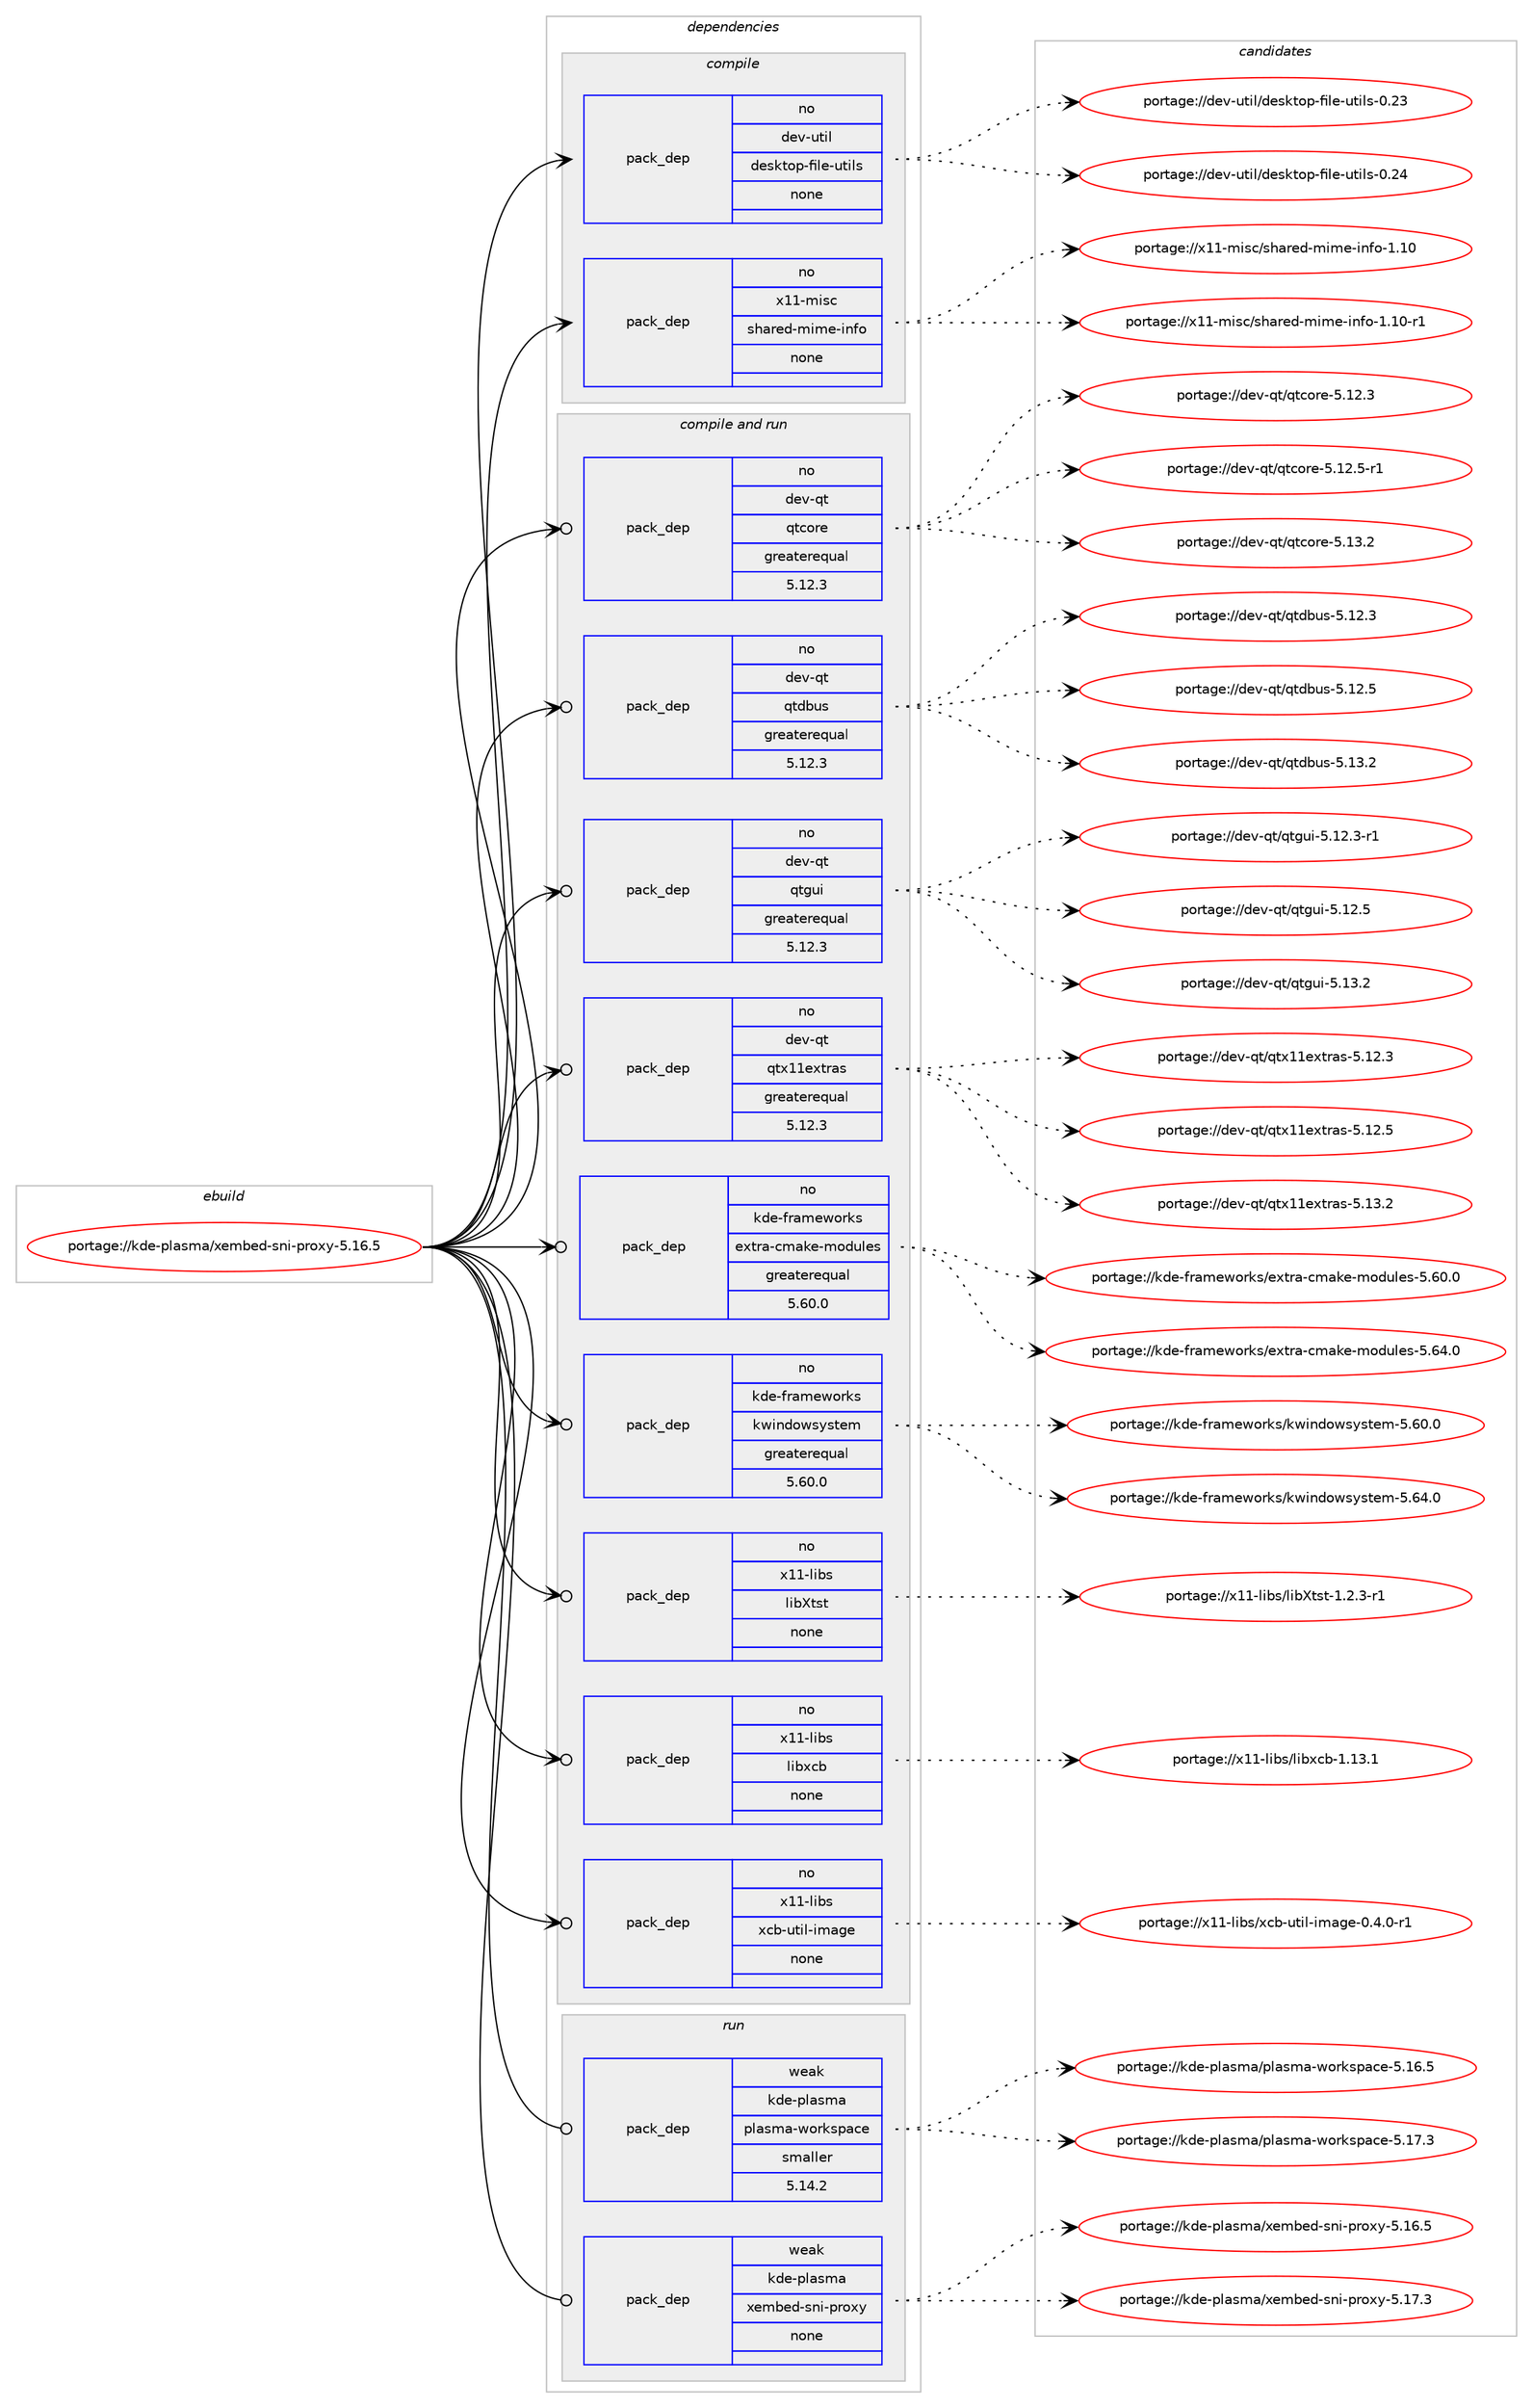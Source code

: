 digraph prolog {

# *************
# Graph options
# *************

newrank=true;
concentrate=true;
compound=true;
graph [rankdir=LR,fontname=Helvetica,fontsize=10,ranksep=1.5];#, ranksep=2.5, nodesep=0.2];
edge  [arrowhead=vee];
node  [fontname=Helvetica,fontsize=10];

# **********
# The ebuild
# **********

subgraph cluster_leftcol {
color=gray;
rank=same;
label=<<i>ebuild</i>>;
id [label="portage://kde-plasma/xembed-sni-proxy-5.16.5", color=red, width=4, href="../kde-plasma/xembed-sni-proxy-5.16.5.svg"];
}

# ****************
# The dependencies
# ****************

subgraph cluster_midcol {
color=gray;
label=<<i>dependencies</i>>;
subgraph cluster_compile {
fillcolor="#eeeeee";
style=filled;
label=<<i>compile</i>>;
subgraph pack221961 {
dependency302948 [label=<<TABLE BORDER="0" CELLBORDER="1" CELLSPACING="0" CELLPADDING="4" WIDTH="220"><TR><TD ROWSPAN="6" CELLPADDING="30">pack_dep</TD></TR><TR><TD WIDTH="110">no</TD></TR><TR><TD>dev-util</TD></TR><TR><TD>desktop-file-utils</TD></TR><TR><TD>none</TD></TR><TR><TD></TD></TR></TABLE>>, shape=none, color=blue];
}
id:e -> dependency302948:w [weight=20,style="solid",arrowhead="vee"];
subgraph pack221962 {
dependency302949 [label=<<TABLE BORDER="0" CELLBORDER="1" CELLSPACING="0" CELLPADDING="4" WIDTH="220"><TR><TD ROWSPAN="6" CELLPADDING="30">pack_dep</TD></TR><TR><TD WIDTH="110">no</TD></TR><TR><TD>x11-misc</TD></TR><TR><TD>shared-mime-info</TD></TR><TR><TD>none</TD></TR><TR><TD></TD></TR></TABLE>>, shape=none, color=blue];
}
id:e -> dependency302949:w [weight=20,style="solid",arrowhead="vee"];
}
subgraph cluster_compileandrun {
fillcolor="#eeeeee";
style=filled;
label=<<i>compile and run</i>>;
subgraph pack221963 {
dependency302950 [label=<<TABLE BORDER="0" CELLBORDER="1" CELLSPACING="0" CELLPADDING="4" WIDTH="220"><TR><TD ROWSPAN="6" CELLPADDING="30">pack_dep</TD></TR><TR><TD WIDTH="110">no</TD></TR><TR><TD>dev-qt</TD></TR><TR><TD>qtcore</TD></TR><TR><TD>greaterequal</TD></TR><TR><TD>5.12.3</TD></TR></TABLE>>, shape=none, color=blue];
}
id:e -> dependency302950:w [weight=20,style="solid",arrowhead="odotvee"];
subgraph pack221964 {
dependency302951 [label=<<TABLE BORDER="0" CELLBORDER="1" CELLSPACING="0" CELLPADDING="4" WIDTH="220"><TR><TD ROWSPAN="6" CELLPADDING="30">pack_dep</TD></TR><TR><TD WIDTH="110">no</TD></TR><TR><TD>dev-qt</TD></TR><TR><TD>qtdbus</TD></TR><TR><TD>greaterequal</TD></TR><TR><TD>5.12.3</TD></TR></TABLE>>, shape=none, color=blue];
}
id:e -> dependency302951:w [weight=20,style="solid",arrowhead="odotvee"];
subgraph pack221965 {
dependency302952 [label=<<TABLE BORDER="0" CELLBORDER="1" CELLSPACING="0" CELLPADDING="4" WIDTH="220"><TR><TD ROWSPAN="6" CELLPADDING="30">pack_dep</TD></TR><TR><TD WIDTH="110">no</TD></TR><TR><TD>dev-qt</TD></TR><TR><TD>qtgui</TD></TR><TR><TD>greaterequal</TD></TR><TR><TD>5.12.3</TD></TR></TABLE>>, shape=none, color=blue];
}
id:e -> dependency302952:w [weight=20,style="solid",arrowhead="odotvee"];
subgraph pack221966 {
dependency302953 [label=<<TABLE BORDER="0" CELLBORDER="1" CELLSPACING="0" CELLPADDING="4" WIDTH="220"><TR><TD ROWSPAN="6" CELLPADDING="30">pack_dep</TD></TR><TR><TD WIDTH="110">no</TD></TR><TR><TD>dev-qt</TD></TR><TR><TD>qtx11extras</TD></TR><TR><TD>greaterequal</TD></TR><TR><TD>5.12.3</TD></TR></TABLE>>, shape=none, color=blue];
}
id:e -> dependency302953:w [weight=20,style="solid",arrowhead="odotvee"];
subgraph pack221967 {
dependency302954 [label=<<TABLE BORDER="0" CELLBORDER="1" CELLSPACING="0" CELLPADDING="4" WIDTH="220"><TR><TD ROWSPAN="6" CELLPADDING="30">pack_dep</TD></TR><TR><TD WIDTH="110">no</TD></TR><TR><TD>kde-frameworks</TD></TR><TR><TD>extra-cmake-modules</TD></TR><TR><TD>greaterequal</TD></TR><TR><TD>5.60.0</TD></TR></TABLE>>, shape=none, color=blue];
}
id:e -> dependency302954:w [weight=20,style="solid",arrowhead="odotvee"];
subgraph pack221968 {
dependency302955 [label=<<TABLE BORDER="0" CELLBORDER="1" CELLSPACING="0" CELLPADDING="4" WIDTH="220"><TR><TD ROWSPAN="6" CELLPADDING="30">pack_dep</TD></TR><TR><TD WIDTH="110">no</TD></TR><TR><TD>kde-frameworks</TD></TR><TR><TD>kwindowsystem</TD></TR><TR><TD>greaterequal</TD></TR><TR><TD>5.60.0</TD></TR></TABLE>>, shape=none, color=blue];
}
id:e -> dependency302955:w [weight=20,style="solid",arrowhead="odotvee"];
subgraph pack221969 {
dependency302956 [label=<<TABLE BORDER="0" CELLBORDER="1" CELLSPACING="0" CELLPADDING="4" WIDTH="220"><TR><TD ROWSPAN="6" CELLPADDING="30">pack_dep</TD></TR><TR><TD WIDTH="110">no</TD></TR><TR><TD>x11-libs</TD></TR><TR><TD>libXtst</TD></TR><TR><TD>none</TD></TR><TR><TD></TD></TR></TABLE>>, shape=none, color=blue];
}
id:e -> dependency302956:w [weight=20,style="solid",arrowhead="odotvee"];
subgraph pack221970 {
dependency302957 [label=<<TABLE BORDER="0" CELLBORDER="1" CELLSPACING="0" CELLPADDING="4" WIDTH="220"><TR><TD ROWSPAN="6" CELLPADDING="30">pack_dep</TD></TR><TR><TD WIDTH="110">no</TD></TR><TR><TD>x11-libs</TD></TR><TR><TD>libxcb</TD></TR><TR><TD>none</TD></TR><TR><TD></TD></TR></TABLE>>, shape=none, color=blue];
}
id:e -> dependency302957:w [weight=20,style="solid",arrowhead="odotvee"];
subgraph pack221971 {
dependency302958 [label=<<TABLE BORDER="0" CELLBORDER="1" CELLSPACING="0" CELLPADDING="4" WIDTH="220"><TR><TD ROWSPAN="6" CELLPADDING="30">pack_dep</TD></TR><TR><TD WIDTH="110">no</TD></TR><TR><TD>x11-libs</TD></TR><TR><TD>xcb-util-image</TD></TR><TR><TD>none</TD></TR><TR><TD></TD></TR></TABLE>>, shape=none, color=blue];
}
id:e -> dependency302958:w [weight=20,style="solid",arrowhead="odotvee"];
}
subgraph cluster_run {
fillcolor="#eeeeee";
style=filled;
label=<<i>run</i>>;
subgraph pack221972 {
dependency302959 [label=<<TABLE BORDER="0" CELLBORDER="1" CELLSPACING="0" CELLPADDING="4" WIDTH="220"><TR><TD ROWSPAN="6" CELLPADDING="30">pack_dep</TD></TR><TR><TD WIDTH="110">weak</TD></TR><TR><TD>kde-plasma</TD></TR><TR><TD>plasma-workspace</TD></TR><TR><TD>smaller</TD></TR><TR><TD>5.14.2</TD></TR></TABLE>>, shape=none, color=blue];
}
id:e -> dependency302959:w [weight=20,style="solid",arrowhead="odot"];
subgraph pack221973 {
dependency302960 [label=<<TABLE BORDER="0" CELLBORDER="1" CELLSPACING="0" CELLPADDING="4" WIDTH="220"><TR><TD ROWSPAN="6" CELLPADDING="30">pack_dep</TD></TR><TR><TD WIDTH="110">weak</TD></TR><TR><TD>kde-plasma</TD></TR><TR><TD>xembed-sni-proxy</TD></TR><TR><TD>none</TD></TR><TR><TD></TD></TR></TABLE>>, shape=none, color=blue];
}
id:e -> dependency302960:w [weight=20,style="solid",arrowhead="odot"];
}
}

# **************
# The candidates
# **************

subgraph cluster_choices {
rank=same;
color=gray;
label=<<i>candidates</i>>;

subgraph choice221961 {
color=black;
nodesep=1;
choiceportage100101118451171161051084710010111510711611111245102105108101451171161051081154548465051 [label="portage://dev-util/desktop-file-utils-0.23", color=red, width=4,href="../dev-util/desktop-file-utils-0.23.svg"];
choiceportage100101118451171161051084710010111510711611111245102105108101451171161051081154548465052 [label="portage://dev-util/desktop-file-utils-0.24", color=red, width=4,href="../dev-util/desktop-file-utils-0.24.svg"];
dependency302948:e -> choiceportage100101118451171161051084710010111510711611111245102105108101451171161051081154548465051:w [style=dotted,weight="100"];
dependency302948:e -> choiceportage100101118451171161051084710010111510711611111245102105108101451171161051081154548465052:w [style=dotted,weight="100"];
}
subgraph choice221962 {
color=black;
nodesep=1;
choiceportage12049494510910511599471151049711410110045109105109101451051101021114549464948 [label="portage://x11-misc/shared-mime-info-1.10", color=red, width=4,href="../x11-misc/shared-mime-info-1.10.svg"];
choiceportage120494945109105115994711510497114101100451091051091014510511010211145494649484511449 [label="portage://x11-misc/shared-mime-info-1.10-r1", color=red, width=4,href="../x11-misc/shared-mime-info-1.10-r1.svg"];
dependency302949:e -> choiceportage12049494510910511599471151049711410110045109105109101451051101021114549464948:w [style=dotted,weight="100"];
dependency302949:e -> choiceportage120494945109105115994711510497114101100451091051091014510511010211145494649484511449:w [style=dotted,weight="100"];
}
subgraph choice221963 {
color=black;
nodesep=1;
choiceportage10010111845113116471131169911111410145534649504651 [label="portage://dev-qt/qtcore-5.12.3", color=red, width=4,href="../dev-qt/qtcore-5.12.3.svg"];
choiceportage100101118451131164711311699111114101455346495046534511449 [label="portage://dev-qt/qtcore-5.12.5-r1", color=red, width=4,href="../dev-qt/qtcore-5.12.5-r1.svg"];
choiceportage10010111845113116471131169911111410145534649514650 [label="portage://dev-qt/qtcore-5.13.2", color=red, width=4,href="../dev-qt/qtcore-5.13.2.svg"];
dependency302950:e -> choiceportage10010111845113116471131169911111410145534649504651:w [style=dotted,weight="100"];
dependency302950:e -> choiceportage100101118451131164711311699111114101455346495046534511449:w [style=dotted,weight="100"];
dependency302950:e -> choiceportage10010111845113116471131169911111410145534649514650:w [style=dotted,weight="100"];
}
subgraph choice221964 {
color=black;
nodesep=1;
choiceportage10010111845113116471131161009811711545534649504651 [label="portage://dev-qt/qtdbus-5.12.3", color=red, width=4,href="../dev-qt/qtdbus-5.12.3.svg"];
choiceportage10010111845113116471131161009811711545534649504653 [label="portage://dev-qt/qtdbus-5.12.5", color=red, width=4,href="../dev-qt/qtdbus-5.12.5.svg"];
choiceportage10010111845113116471131161009811711545534649514650 [label="portage://dev-qt/qtdbus-5.13.2", color=red, width=4,href="../dev-qt/qtdbus-5.13.2.svg"];
dependency302951:e -> choiceportage10010111845113116471131161009811711545534649504651:w [style=dotted,weight="100"];
dependency302951:e -> choiceportage10010111845113116471131161009811711545534649504653:w [style=dotted,weight="100"];
dependency302951:e -> choiceportage10010111845113116471131161009811711545534649514650:w [style=dotted,weight="100"];
}
subgraph choice221965 {
color=black;
nodesep=1;
choiceportage1001011184511311647113116103117105455346495046514511449 [label="portage://dev-qt/qtgui-5.12.3-r1", color=red, width=4,href="../dev-qt/qtgui-5.12.3-r1.svg"];
choiceportage100101118451131164711311610311710545534649504653 [label="portage://dev-qt/qtgui-5.12.5", color=red, width=4,href="../dev-qt/qtgui-5.12.5.svg"];
choiceportage100101118451131164711311610311710545534649514650 [label="portage://dev-qt/qtgui-5.13.2", color=red, width=4,href="../dev-qt/qtgui-5.13.2.svg"];
dependency302952:e -> choiceportage1001011184511311647113116103117105455346495046514511449:w [style=dotted,weight="100"];
dependency302952:e -> choiceportage100101118451131164711311610311710545534649504653:w [style=dotted,weight="100"];
dependency302952:e -> choiceportage100101118451131164711311610311710545534649514650:w [style=dotted,weight="100"];
}
subgraph choice221966 {
color=black;
nodesep=1;
choiceportage100101118451131164711311612049491011201161149711545534649504651 [label="portage://dev-qt/qtx11extras-5.12.3", color=red, width=4,href="../dev-qt/qtx11extras-5.12.3.svg"];
choiceportage100101118451131164711311612049491011201161149711545534649504653 [label="portage://dev-qt/qtx11extras-5.12.5", color=red, width=4,href="../dev-qt/qtx11extras-5.12.5.svg"];
choiceportage100101118451131164711311612049491011201161149711545534649514650 [label="portage://dev-qt/qtx11extras-5.13.2", color=red, width=4,href="../dev-qt/qtx11extras-5.13.2.svg"];
dependency302953:e -> choiceportage100101118451131164711311612049491011201161149711545534649504651:w [style=dotted,weight="100"];
dependency302953:e -> choiceportage100101118451131164711311612049491011201161149711545534649504653:w [style=dotted,weight="100"];
dependency302953:e -> choiceportage100101118451131164711311612049491011201161149711545534649514650:w [style=dotted,weight="100"];
}
subgraph choice221967 {
color=black;
nodesep=1;
choiceportage107100101451021149710910111911111410711547101120116114974599109971071014510911110011710810111545534654484648 [label="portage://kde-frameworks/extra-cmake-modules-5.60.0", color=red, width=4,href="../kde-frameworks/extra-cmake-modules-5.60.0.svg"];
choiceportage107100101451021149710910111911111410711547101120116114974599109971071014510911110011710810111545534654524648 [label="portage://kde-frameworks/extra-cmake-modules-5.64.0", color=red, width=4,href="../kde-frameworks/extra-cmake-modules-5.64.0.svg"];
dependency302954:e -> choiceportage107100101451021149710910111911111410711547101120116114974599109971071014510911110011710810111545534654484648:w [style=dotted,weight="100"];
dependency302954:e -> choiceportage107100101451021149710910111911111410711547101120116114974599109971071014510911110011710810111545534654524648:w [style=dotted,weight="100"];
}
subgraph choice221968 {
color=black;
nodesep=1;
choiceportage10710010145102114971091011191111141071154710711910511010011111911512111511610110945534654484648 [label="portage://kde-frameworks/kwindowsystem-5.60.0", color=red, width=4,href="../kde-frameworks/kwindowsystem-5.60.0.svg"];
choiceportage10710010145102114971091011191111141071154710711910511010011111911512111511610110945534654524648 [label="portage://kde-frameworks/kwindowsystem-5.64.0", color=red, width=4,href="../kde-frameworks/kwindowsystem-5.64.0.svg"];
dependency302955:e -> choiceportage10710010145102114971091011191111141071154710711910511010011111911512111511610110945534654484648:w [style=dotted,weight="100"];
dependency302955:e -> choiceportage10710010145102114971091011191111141071154710711910511010011111911512111511610110945534654524648:w [style=dotted,weight="100"];
}
subgraph choice221969 {
color=black;
nodesep=1;
choiceportage120494945108105981154710810598881161151164549465046514511449 [label="portage://x11-libs/libXtst-1.2.3-r1", color=red, width=4,href="../x11-libs/libXtst-1.2.3-r1.svg"];
dependency302956:e -> choiceportage120494945108105981154710810598881161151164549465046514511449:w [style=dotted,weight="100"];
}
subgraph choice221970 {
color=black;
nodesep=1;
choiceportage120494945108105981154710810598120999845494649514649 [label="portage://x11-libs/libxcb-1.13.1", color=red, width=4,href="../x11-libs/libxcb-1.13.1.svg"];
dependency302957:e -> choiceportage120494945108105981154710810598120999845494649514649:w [style=dotted,weight="100"];
}
subgraph choice221971 {
color=black;
nodesep=1;
choiceportage120494945108105981154712099984511711610510845105109971031014548465246484511449 [label="portage://x11-libs/xcb-util-image-0.4.0-r1", color=red, width=4,href="../x11-libs/xcb-util-image-0.4.0-r1.svg"];
dependency302958:e -> choiceportage120494945108105981154712099984511711610510845105109971031014548465246484511449:w [style=dotted,weight="100"];
}
subgraph choice221972 {
color=black;
nodesep=1;
choiceportage10710010145112108971151099747112108971151099745119111114107115112979910145534649544653 [label="portage://kde-plasma/plasma-workspace-5.16.5", color=red, width=4,href="../kde-plasma/plasma-workspace-5.16.5.svg"];
choiceportage10710010145112108971151099747112108971151099745119111114107115112979910145534649554651 [label="portage://kde-plasma/plasma-workspace-5.17.3", color=red, width=4,href="../kde-plasma/plasma-workspace-5.17.3.svg"];
dependency302959:e -> choiceportage10710010145112108971151099747112108971151099745119111114107115112979910145534649544653:w [style=dotted,weight="100"];
dependency302959:e -> choiceportage10710010145112108971151099747112108971151099745119111114107115112979910145534649554651:w [style=dotted,weight="100"];
}
subgraph choice221973 {
color=black;
nodesep=1;
choiceportage1071001014511210897115109974712010110998101100451151101054511211411112012145534649544653 [label="portage://kde-plasma/xembed-sni-proxy-5.16.5", color=red, width=4,href="../kde-plasma/xembed-sni-proxy-5.16.5.svg"];
choiceportage1071001014511210897115109974712010110998101100451151101054511211411112012145534649554651 [label="portage://kde-plasma/xembed-sni-proxy-5.17.3", color=red, width=4,href="../kde-plasma/xembed-sni-proxy-5.17.3.svg"];
dependency302960:e -> choiceportage1071001014511210897115109974712010110998101100451151101054511211411112012145534649544653:w [style=dotted,weight="100"];
dependency302960:e -> choiceportage1071001014511210897115109974712010110998101100451151101054511211411112012145534649554651:w [style=dotted,weight="100"];
}
}

}
